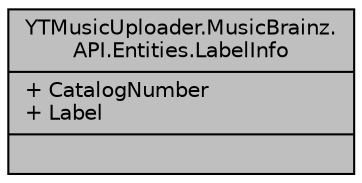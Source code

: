 digraph "YTMusicUploader.MusicBrainz.API.Entities.LabelInfo"
{
 // LATEX_PDF_SIZE
  edge [fontname="Helvetica",fontsize="10",labelfontname="Helvetica",labelfontsize="10"];
  node [fontname="Helvetica",fontsize="10",shape=record];
  Node1 [label="{YTMusicUploader.MusicBrainz.\lAPI.Entities.LabelInfo\n|+ CatalogNumber\l+ Label\l|}",height=0.2,width=0.4,color="black", fillcolor="grey75", style="filled", fontcolor="black",tooltip=" "];
}

